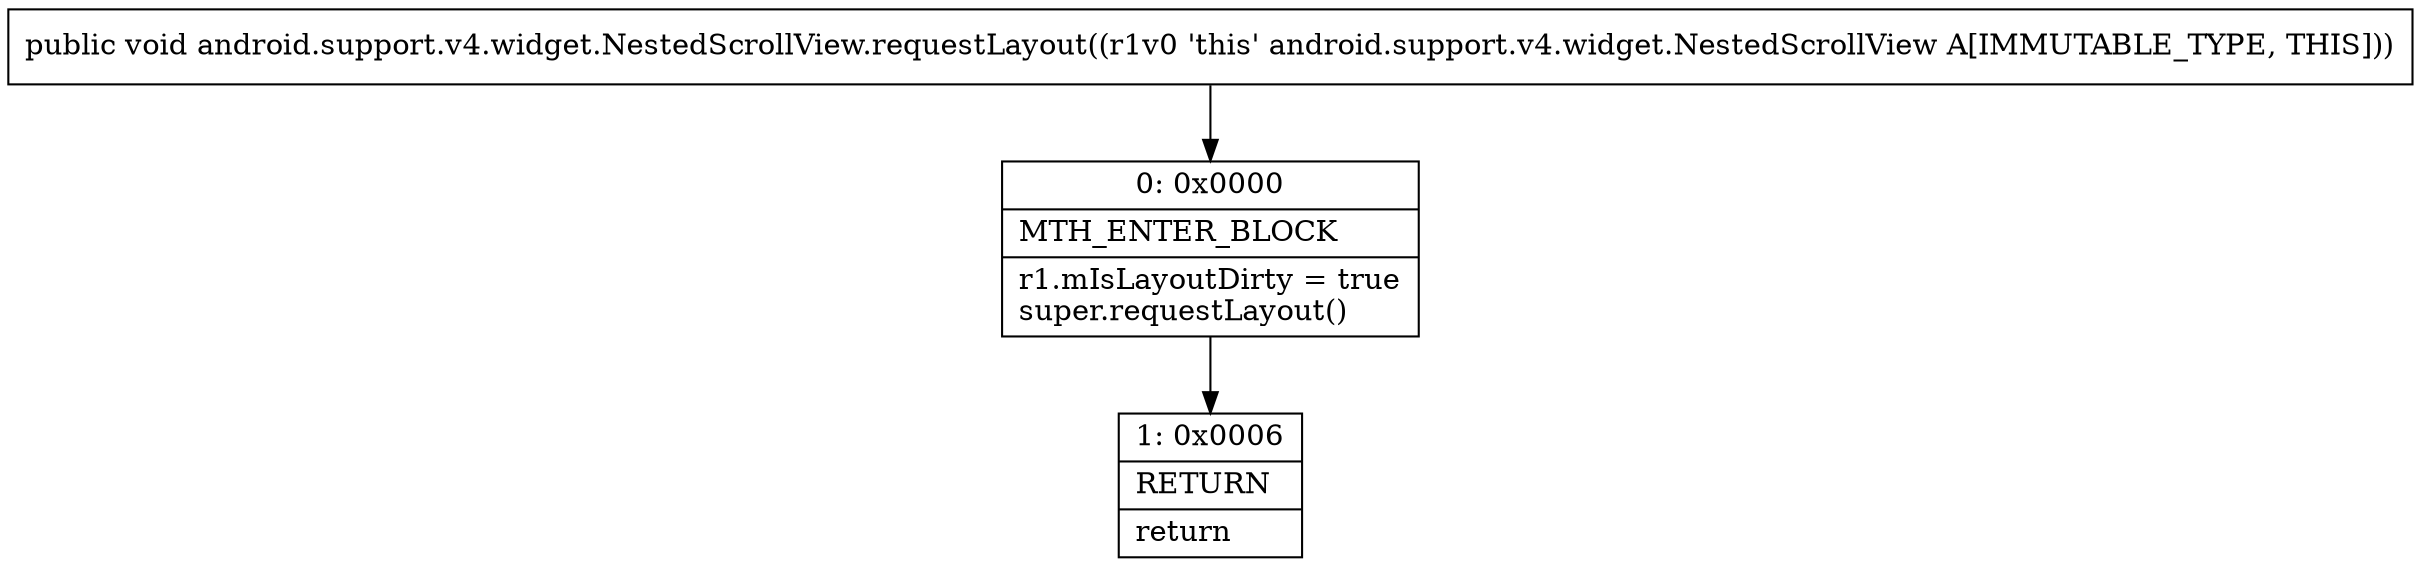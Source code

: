digraph "CFG forandroid.support.v4.widget.NestedScrollView.requestLayout()V" {
Node_0 [shape=record,label="{0\:\ 0x0000|MTH_ENTER_BLOCK\l|r1.mIsLayoutDirty = true\lsuper.requestLayout()\l}"];
Node_1 [shape=record,label="{1\:\ 0x0006|RETURN\l|return\l}"];
MethodNode[shape=record,label="{public void android.support.v4.widget.NestedScrollView.requestLayout((r1v0 'this' android.support.v4.widget.NestedScrollView A[IMMUTABLE_TYPE, THIS])) }"];
MethodNode -> Node_0;
Node_0 -> Node_1;
}

